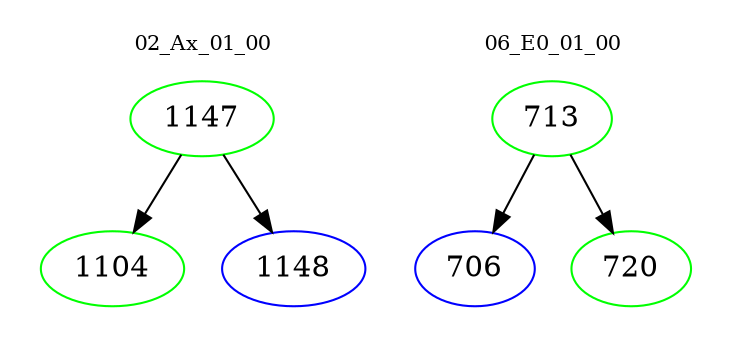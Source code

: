 digraph{
subgraph cluster_0 {
color = white
label = "02_Ax_01_00";
fontsize=10;
T0_1147 [label="1147", color="green"]
T0_1147 -> T0_1104 [color="black"]
T0_1104 [label="1104", color="green"]
T0_1147 -> T0_1148 [color="black"]
T0_1148 [label="1148", color="blue"]
}
subgraph cluster_1 {
color = white
label = "06_E0_01_00";
fontsize=10;
T1_713 [label="713", color="green"]
T1_713 -> T1_706 [color="black"]
T1_706 [label="706", color="blue"]
T1_713 -> T1_720 [color="black"]
T1_720 [label="720", color="green"]
}
}
